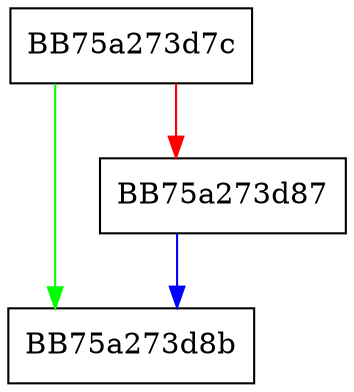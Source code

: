 digraph dbx_tell {
  node [shape="box"];
  graph [splines=ortho];
  BB75a273d7c -> BB75a273d8b [color="green"];
  BB75a273d7c -> BB75a273d87 [color="red"];
  BB75a273d87 -> BB75a273d8b [color="blue"];
}